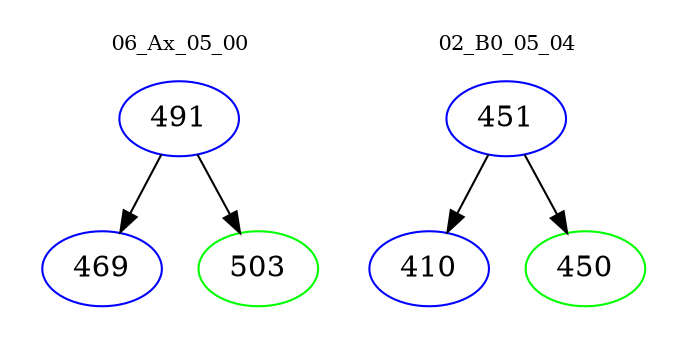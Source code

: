 digraph{
subgraph cluster_0 {
color = white
label = "06_Ax_05_00";
fontsize=10;
T0_491 [label="491", color="blue"]
T0_491 -> T0_469 [color="black"]
T0_469 [label="469", color="blue"]
T0_491 -> T0_503 [color="black"]
T0_503 [label="503", color="green"]
}
subgraph cluster_1 {
color = white
label = "02_B0_05_04";
fontsize=10;
T1_451 [label="451", color="blue"]
T1_451 -> T1_410 [color="black"]
T1_410 [label="410", color="blue"]
T1_451 -> T1_450 [color="black"]
T1_450 [label="450", color="green"]
}
}
